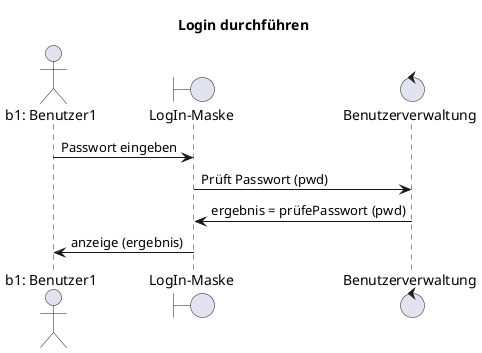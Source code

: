 @startuml

title "Login durchführen"

actor "b1: Benutzer1" as b1
boundary "LogIn-Maske" as loginMask 
control "Benutzerverwaltung" as userManagement 
b1 -> loginMask: Passwort eingeben
loginMask -> userManagement: Prüft Passwort (pwd)
userManagement -> loginMask : ergebnis = prüfePasswort (pwd)
loginMask -> b1 : anzeige (ergebnis)

@enduml

@startuml

title "Reservierung ändern"

actor "b1: Benutzer1" as b1
boundary "Webbrowser/App" as app 
control "Reservierungssystem" as rs 
database "Datenbank" as db
control "Mailsystem" as mail
ref over b1, app
    Login durchführen
end ref
b1 -> app: Reservierungsnummer eingeben
app -> rs: Reservierungsnummer übergeben
rs -> db: Prüfe Reservierungsnummer
db --> rs: Reservierung vorhanden
rs --> app: aktuelle Daten anzeigen
b1 -> app: neue Raumnummer eingeben
app ->rs: Raumnummer übergeben
rs -> db: Prüfen ob Raum frei ist
alt Raum frei
db --> rs: Raum ist frei
rs -> db: Reservierungssytem bucht Raum
db --> rs: Buchung erfolgreich
rs -> mail: neue Reservierungsdaten übertragen
mail -> b1: Bestätigung per Mail
else Raum nicht frei
db --> rs: Raum ist nicht frei
rs -> app: Fehler melden
app -> b1: Raum belegt anzeigen

@enduml